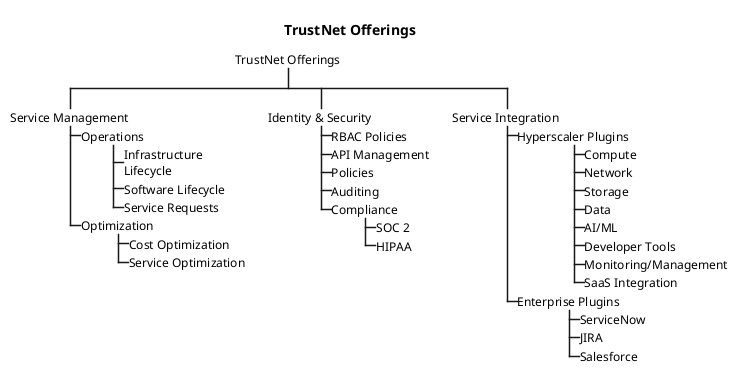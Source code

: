 @startwbs



title TrustNet Offerings
<style>
node {
    Padding 1
    Margin 0
    HorizontalAlignment left
    LineThickness 0
    MaximumWidth 125

}





</style>


+_ TrustNet Offerings
++_ Service Management

+++_ Operations
++++_ Infrastructure Lifecycle
++++_ Software Lifecycle
++++_ Service Requests


+++_ Optimization
++++_ Cost Optimization
++++_ Service Optimization

++_ Identity & Security
+++_ RBAC Policies
+++_ API Management
+++_ Policies
+++_ Auditing
+++_ Compliance
++++_ SOC 2
++++_ HIPAA


++_ Service Integration
+++_ Hyperscaler Plugins
++++_ Compute
++++_ Network
++++_ Storage
++++_ Data
++++_ AI/ML
++++_ Developer Tools
++++_ Monitoring/Management
++++_ SaaS Integration
+++_ Enterprise Plugins
++++_ ServiceNow
++++_ JIRA
++++_ Salesforce



@endwbs
